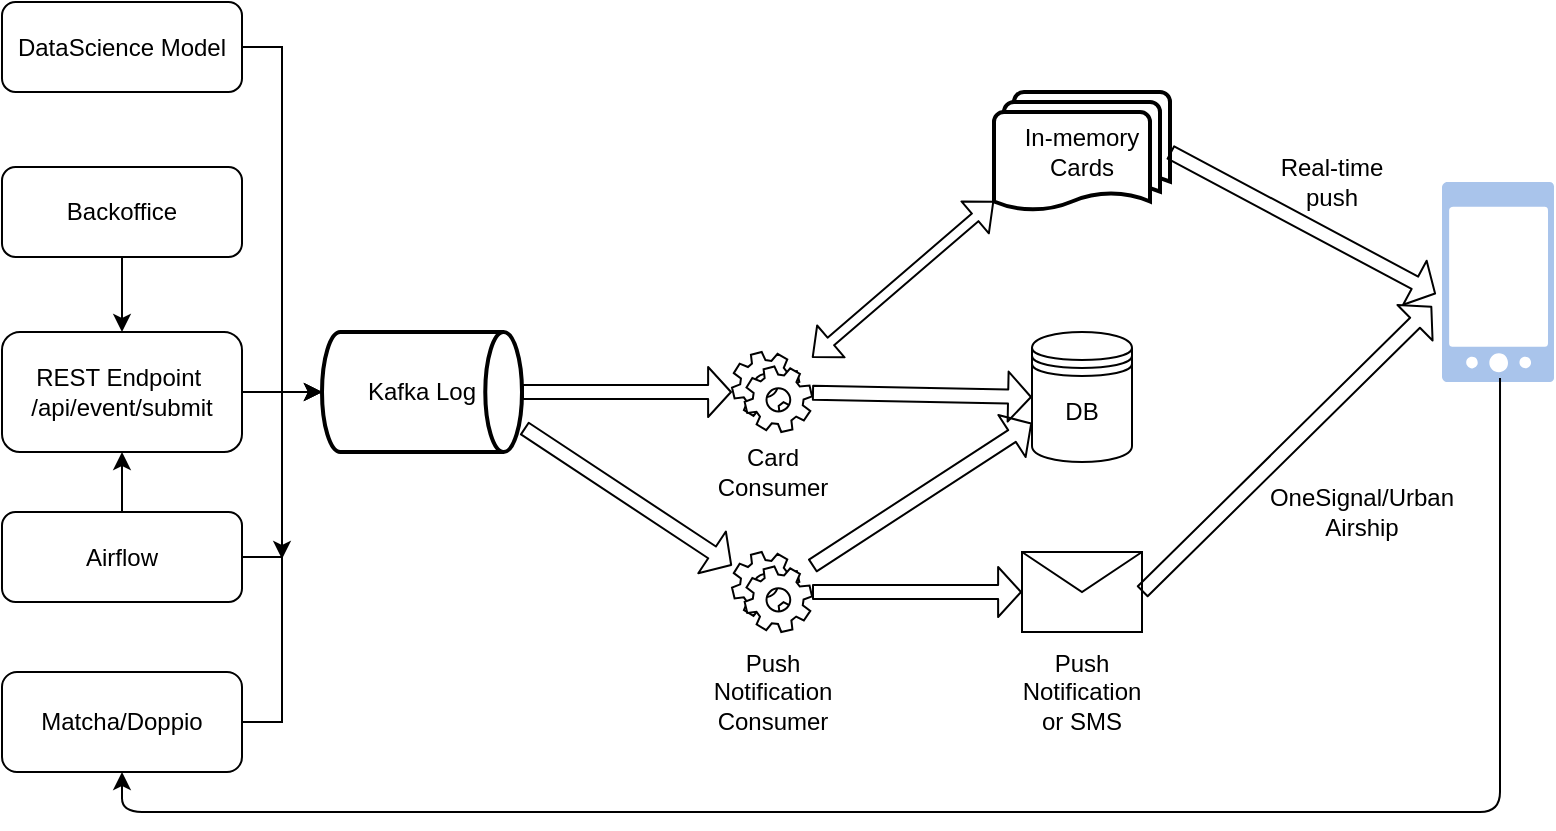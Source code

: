 <mxfile version="12.3.9" type="github" pages="1"><diagram id="IyjwGPXQMH9RuXURc_hA" name="Page-1"><mxGraphModel dx="1032" dy="536" grid="1" gridSize="10" guides="1" tooltips="1" connect="1" arrows="1" fold="1" page="1" pageScale="1" pageWidth="850" pageHeight="1100" math="0" shadow="0"><root><mxCell id="0"/><mxCell id="1" parent="0"/><mxCell id="7V0VdS86emJsmvVUx87k-1" value="Kafka Log" style="strokeWidth=2;html=1;shape=mxgraph.flowchart.direct_data;whiteSpace=wrap;" vertex="1" parent="1"><mxGeometry x="180" y="300" width="100" height="60" as="geometry"/></mxCell><mxCell id="7V0VdS86emJsmvVUx87k-2" value="" style="shape=datastore;whiteSpace=wrap;html=1;" vertex="1" parent="1"><mxGeometry x="535" y="300" width="50" height="65" as="geometry"/></mxCell><mxCell id="7V0VdS86emJsmvVUx87k-3" value="" style="shape=mxgraph.bpmn.service_task;html=1;outlineConnect=0;" vertex="1" parent="1"><mxGeometry x="385" y="310" width="40" height="40" as="geometry"/></mxCell><mxCell id="7V0VdS86emJsmvVUx87k-4" value="" style="shape=message;whiteSpace=wrap;html=1;outlineConnect=0;" vertex="1" parent="1"><mxGeometry x="530" y="410" width="60" height="40" as="geometry"/></mxCell><mxCell id="7V0VdS86emJsmvVUx87k-47" value="" style="edgeStyle=orthogonalEdgeStyle;rounded=0;orthogonalLoop=1;jettySize=auto;html=1;" edge="1" parent="1" source="7V0VdS86emJsmvVUx87k-5" target="7V0VdS86emJsmvVUx87k-1"><mxGeometry relative="1" as="geometry"/></mxCell><mxCell id="7V0VdS86emJsmvVUx87k-5" value="REST Endpoint&amp;nbsp;&lt;br&gt;/api/event/submit" style="rounded=1;whiteSpace=wrap;html=1;" vertex="1" parent="1"><mxGeometry x="20" y="300" width="120" height="60" as="geometry"/></mxCell><mxCell id="7V0VdS86emJsmvVUx87k-12" value="Push Notification or&amp;nbsp;SMS" style="text;html=1;strokeColor=none;fillColor=none;align=center;verticalAlign=middle;whiteSpace=wrap;rounded=0;" vertex="1" parent="1"><mxGeometry x="540" y="470" width="40" height="20" as="geometry"/></mxCell><mxCell id="7V0VdS86emJsmvVUx87k-13" value="DB" style="text;html=1;strokeColor=none;fillColor=none;align=center;verticalAlign=middle;whiteSpace=wrap;rounded=0;" vertex="1" parent="1"><mxGeometry x="540" y="330" width="40" height="20" as="geometry"/></mxCell><mxCell id="7V0VdS86emJsmvVUx87k-15" value="In-memory Cards" style="strokeWidth=2;html=1;shape=mxgraph.flowchart.multi-document;whiteSpace=wrap;" vertex="1" parent="1"><mxGeometry x="516" y="180" width="88" height="60" as="geometry"/></mxCell><mxCell id="7V0VdS86emJsmvVUx87k-20" value="" style="shape=flexArrow;endArrow=classic;startArrow=classic;html=1;width=5;startSize=3.64;startWidth=15;endWidth=15;endSize=3.64;entryX=0;entryY=0.91;entryDx=0;entryDy=0;entryPerimeter=0;" edge="1" parent="1" source="7V0VdS86emJsmvVUx87k-3" target="7V0VdS86emJsmvVUx87k-15"><mxGeometry width="50" height="50" relative="1" as="geometry"><mxPoint x="170" y="240" as="sourcePoint"/><mxPoint x="340" y="140" as="targetPoint"/></mxGeometry></mxCell><mxCell id="7V0VdS86emJsmvVUx87k-23" value="" style="html=1;aspect=fixed;strokeColor=none;shadow=0;align=center;verticalAlign=top;fillColor=#A9C4EB;shape=mxgraph.gcp2.phone_android" vertex="1" parent="1"><mxGeometry x="740" y="225" width="56" height="100" as="geometry"/></mxCell><mxCell id="7V0VdS86emJsmvVUx87k-25" value="" style="shape=flexArrow;endArrow=classic;html=1;width=7;endSize=3.48;endWidth=17;entryX=-0.054;entryY=0.56;entryDx=0;entryDy=0;entryPerimeter=0;exitX=1;exitY=0.5;exitDx=0;exitDy=0;exitPerimeter=0;" edge="1" parent="1" source="7V0VdS86emJsmvVUx87k-15" target="7V0VdS86emJsmvVUx87k-23"><mxGeometry width="50" height="50" relative="1" as="geometry"><mxPoint x="610" y="200" as="sourcePoint"/><mxPoint x="460" y="510" as="targetPoint"/></mxGeometry></mxCell><mxCell id="7V0VdS86emJsmvVUx87k-26" value="" style="shape=flexArrow;endArrow=classic;html=1;width=7;endSize=3.48;endWidth=17;exitX=1;exitY=0.5;exitDx=0;exitDy=0;entryX=-0.089;entryY=0.62;entryDx=0;entryDy=0;entryPerimeter=0;" edge="1" parent="1" source="7V0VdS86emJsmvVUx87k-4" target="7V0VdS86emJsmvVUx87k-23"><mxGeometry width="50" height="50" relative="1" as="geometry"><mxPoint x="604" y="490" as="sourcePoint"/><mxPoint x="784" y="420" as="targetPoint"/></mxGeometry></mxCell><mxCell id="7V0VdS86emJsmvVUx87k-29" value="" style="shape=flexArrow;endArrow=classic;html=1;width=7;endSize=3.48;endWidth=17;entryX=0;entryY=0.5;entryDx=0;entryDy=0;" edge="1" parent="1" source="7V0VdS86emJsmvVUx87k-35" target="7V0VdS86emJsmvVUx87k-4"><mxGeometry width="50" height="50" relative="1" as="geometry"><mxPoint x="425" y="430" as="sourcePoint"/><mxPoint x="180" y="510" as="targetPoint"/></mxGeometry></mxCell><mxCell id="7V0VdS86emJsmvVUx87k-30" value="" style="shape=flexArrow;endArrow=classic;html=1;width=7;endSize=3.48;endWidth=17;entryX=0;entryY=0.5;entryDx=0;entryDy=0;" edge="1" parent="1" source="7V0VdS86emJsmvVUx87k-3" target="7V0VdS86emJsmvVUx87k-2"><mxGeometry width="50" height="50" relative="1" as="geometry"><mxPoint y="580" as="sourcePoint"/><mxPoint x="180" y="510" as="targetPoint"/></mxGeometry></mxCell><mxCell id="7V0VdS86emJsmvVUx87k-32" value="Card&lt;br&gt;Consumer" style="text;html=1;strokeColor=none;fillColor=none;align=center;verticalAlign=middle;whiteSpace=wrap;rounded=0;" vertex="1" parent="1"><mxGeometry x="377.5" y="360" width="55" height="20" as="geometry"/></mxCell><mxCell id="7V0VdS86emJsmvVUx87k-34" value="" style="shape=flexArrow;endArrow=classic;html=1;width=7;endSize=3.48;endWidth=17;exitX=1;exitY=0.5;exitDx=0;exitDy=0;exitPerimeter=0;" edge="1" parent="1" source="7V0VdS86emJsmvVUx87k-1" target="7V0VdS86emJsmvVUx87k-3"><mxGeometry width="50" height="50" relative="1" as="geometry"><mxPoint y="580" as="sourcePoint"/><mxPoint x="180" y="510" as="targetPoint"/></mxGeometry></mxCell><mxCell id="7V0VdS86emJsmvVUx87k-35" value="" style="shape=mxgraph.bpmn.service_task;html=1;outlineConnect=0;" vertex="1" parent="1"><mxGeometry x="385" y="410" width="40" height="40" as="geometry"/></mxCell><mxCell id="7V0VdS86emJsmvVUx87k-36" value="Push Notification&lt;br&gt;Consumer" style="text;html=1;strokeColor=none;fillColor=none;align=center;verticalAlign=middle;whiteSpace=wrap;rounded=0;" vertex="1" parent="1"><mxGeometry x="377.5" y="470" width="55" height="20" as="geometry"/></mxCell><mxCell id="7V0VdS86emJsmvVUx87k-48" value="" style="edgeStyle=orthogonalEdgeStyle;rounded=0;orthogonalLoop=1;jettySize=auto;html=1;" edge="1" parent="1" source="7V0VdS86emJsmvVUx87k-38" target="7V0VdS86emJsmvVUx87k-5"><mxGeometry relative="1" as="geometry"/></mxCell><mxCell id="7V0VdS86emJsmvVUx87k-67" value="" style="edgeStyle=orthogonalEdgeStyle;rounded=0;orthogonalLoop=1;jettySize=auto;html=1;" edge="1" parent="1" source="7V0VdS86emJsmvVUx87k-38"><mxGeometry relative="1" as="geometry"><mxPoint x="160" y="413" as="targetPoint"/></mxGeometry></mxCell><mxCell id="7V0VdS86emJsmvVUx87k-38" value="Airflow" style="rounded=1;whiteSpace=wrap;html=1;" vertex="1" parent="1"><mxGeometry x="20" y="390" width="120" height="45" as="geometry"/></mxCell><mxCell id="7V0VdS86emJsmvVUx87k-39" value="" style="shape=flexArrow;endArrow=classic;html=1;width=7;endSize=3.48;endWidth=17;exitX=1.01;exitY=0.8;exitDx=0;exitDy=0;exitPerimeter=0;" edge="1" parent="1" source="7V0VdS86emJsmvVUx87k-1" target="7V0VdS86emJsmvVUx87k-35"><mxGeometry width="50" height="50" relative="1" as="geometry"><mxPoint y="580" as="sourcePoint"/><mxPoint x="180" y="510" as="targetPoint"/></mxGeometry></mxCell><mxCell id="7V0VdS86emJsmvVUx87k-46" value="" style="edgeStyle=orthogonalEdgeStyle;rounded=0;orthogonalLoop=1;jettySize=auto;html=1;entryX=0;entryY=0.5;entryDx=0;entryDy=0;entryPerimeter=0;" edge="1" parent="1" source="7V0VdS86emJsmvVUx87k-44" target="7V0VdS86emJsmvVUx87k-1"><mxGeometry relative="1" as="geometry"><mxPoint x="230" y="405" as="targetPoint"/><Array as="points"><mxPoint x="160" y="495"/><mxPoint x="160" y="330"/></Array></mxGeometry></mxCell><mxCell id="7V0VdS86emJsmvVUx87k-44" value="Matcha/Doppio" style="rounded=1;whiteSpace=wrap;html=1;" vertex="1" parent="1"><mxGeometry x="20" y="470" width="120" height="50" as="geometry"/></mxCell><mxCell id="7V0VdS86emJsmvVUx87k-51" value="" style="edgeStyle=orthogonalEdgeStyle;rounded=0;orthogonalLoop=1;jettySize=auto;html=1;entryX=0.5;entryY=0;entryDx=0;entryDy=0;" edge="1" parent="1" source="7V0VdS86emJsmvVUx87k-49" target="7V0VdS86emJsmvVUx87k-5"><mxGeometry relative="1" as="geometry"><mxPoint x="220" y="172.5" as="targetPoint"/></mxGeometry></mxCell><mxCell id="7V0VdS86emJsmvVUx87k-49" value="Backoffice" style="rounded=1;whiteSpace=wrap;html=1;" vertex="1" parent="1"><mxGeometry x="20" y="217.5" width="120" height="45" as="geometry"/></mxCell><mxCell id="7V0VdS86emJsmvVUx87k-52" value="Real-time push" style="text;html=1;strokeColor=none;fillColor=none;align=center;verticalAlign=middle;whiteSpace=wrap;rounded=0;" vertex="1" parent="1"><mxGeometry x="650" y="215" width="70" height="20" as="geometry"/></mxCell><mxCell id="7V0VdS86emJsmvVUx87k-53" value="OneSignal/Urban Airship" style="text;html=1;strokeColor=none;fillColor=none;align=center;verticalAlign=middle;whiteSpace=wrap;rounded=0;" vertex="1" parent="1"><mxGeometry x="680" y="380" width="40" height="20" as="geometry"/></mxCell><mxCell id="7V0VdS86emJsmvVUx87k-60" value="" style="shape=flexArrow;endArrow=classic;html=1;width=7;endSize=3.48;endWidth=17;entryX=0;entryY=0.7;entryDx=0;entryDy=0;" edge="1" parent="1" source="7V0VdS86emJsmvVUx87k-35" target="7V0VdS86emJsmvVUx87k-2"><mxGeometry width="50" height="50" relative="1" as="geometry"><mxPoint x="435" y="440" as="sourcePoint"/><mxPoint x="540" y="440" as="targetPoint"/></mxGeometry></mxCell><mxCell id="7V0VdS86emJsmvVUx87k-70" value="" style="edgeStyle=orthogonalEdgeStyle;rounded=0;orthogonalLoop=1;jettySize=auto;html=1;entryX=0;entryY=0.5;entryDx=0;entryDy=0;entryPerimeter=0;" edge="1" parent="1" source="7V0VdS86emJsmvVUx87k-68" target="7V0VdS86emJsmvVUx87k-1"><mxGeometry relative="1" as="geometry"><mxPoint x="220" y="157.5" as="targetPoint"/></mxGeometry></mxCell><mxCell id="7V0VdS86emJsmvVUx87k-68" value="DataScience Model" style="rounded=1;whiteSpace=wrap;html=1;" vertex="1" parent="1"><mxGeometry x="20" y="135" width="120" height="45" as="geometry"/></mxCell><mxCell id="7V0VdS86emJsmvVUx87k-71" value="" style="endArrow=classic;html=1;exitX=0.518;exitY=0.98;exitDx=0;exitDy=0;exitPerimeter=0;entryX=0.5;entryY=1;entryDx=0;entryDy=0;" edge="1" parent="1" source="7V0VdS86emJsmvVUx87k-23" target="7V0VdS86emJsmvVUx87k-44"><mxGeometry width="50" height="50" relative="1" as="geometry"><mxPoint x="20" y="590" as="sourcePoint"/><mxPoint x="769" y="570" as="targetPoint"/><Array as="points"><mxPoint x="769" y="540"/><mxPoint x="80" y="540"/></Array></mxGeometry></mxCell></root></mxGraphModel></diagram></mxfile>